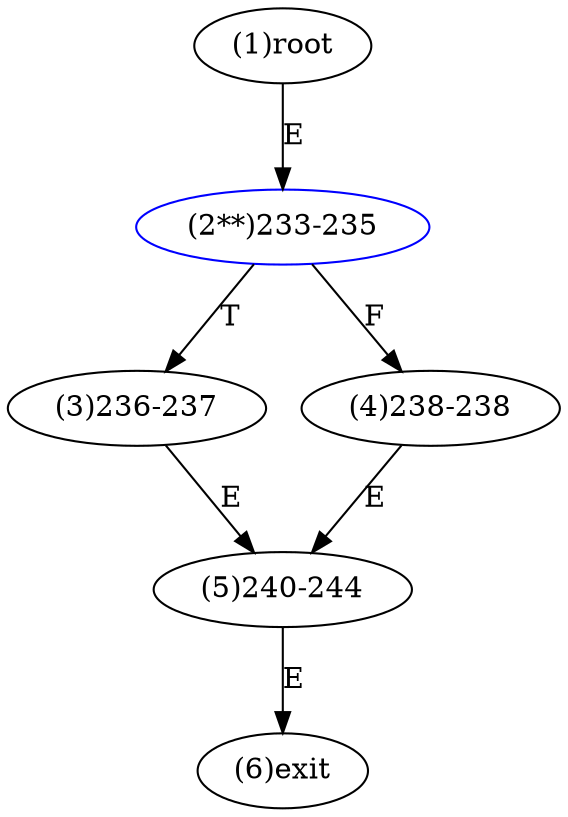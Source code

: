 digraph "" { 
1[ label="(1)root"];
2[ label="(2**)233-235",color=blue];
3[ label="(3)236-237"];
4[ label="(4)238-238"];
5[ label="(5)240-244"];
6[ label="(6)exit"];
1->2[ label="E"];
2->4[ label="F"];
2->3[ label="T"];
3->5[ label="E"];
4->5[ label="E"];
5->6[ label="E"];
}